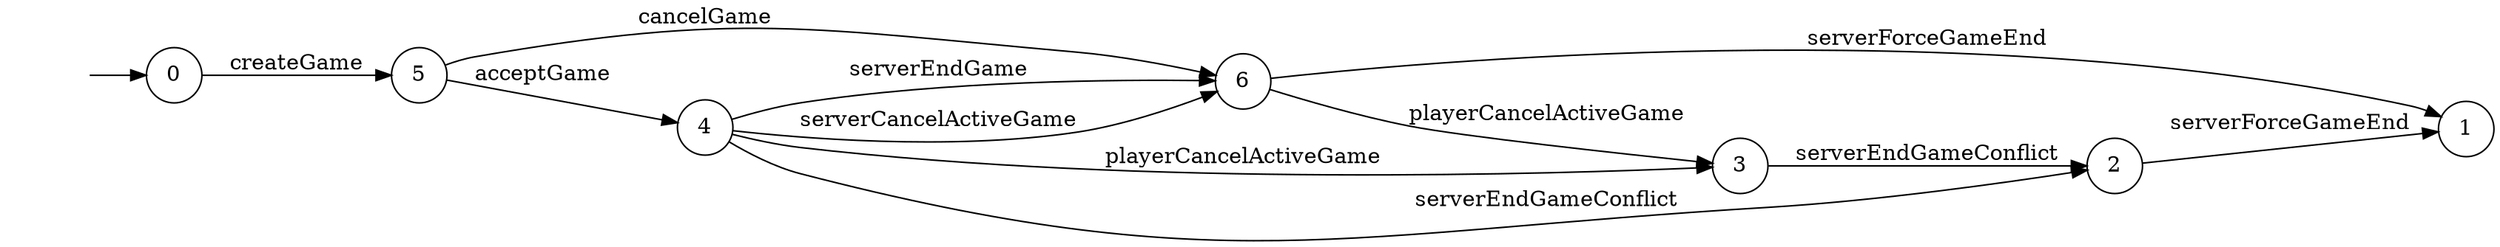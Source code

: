 digraph "./InvConPlus/Dapp-Automata-data/result//gamechannel-fix/0xC95D227a1CF92b6FD156265AA8A3cA7c7DE0F28e/GameChannel/FSM-5" {
	graph [rankdir=LR]
	"" [label="" shape=plaintext]
	3 [label=3 shape=circle]
	6 [label=6 shape=circle]
	5 [label=5 shape=circle]
	0 [label=0 shape=circle]
	1 [label=1 shape=circle]
	2 [label=2 shape=circle]
	4 [label=4 shape=circle]
	"" -> 0 [label=""]
	0 -> 5 [label=createGame]
	5 -> 6 [label=cancelGame]
	5 -> 4 [label=acceptGame]
	4 -> 6 [label=serverEndGame]
	4 -> 3 [label=playerCancelActiveGame]
	4 -> 6 [label=serverCancelActiveGame]
	4 -> 2 [label=serverEndGameConflict]
	2 -> 1 [label=serverForceGameEnd]
	3 -> 2 [label=serverEndGameConflict]
	6 -> 3 [label=playerCancelActiveGame]
	6 -> 1 [label=serverForceGameEnd]
}
